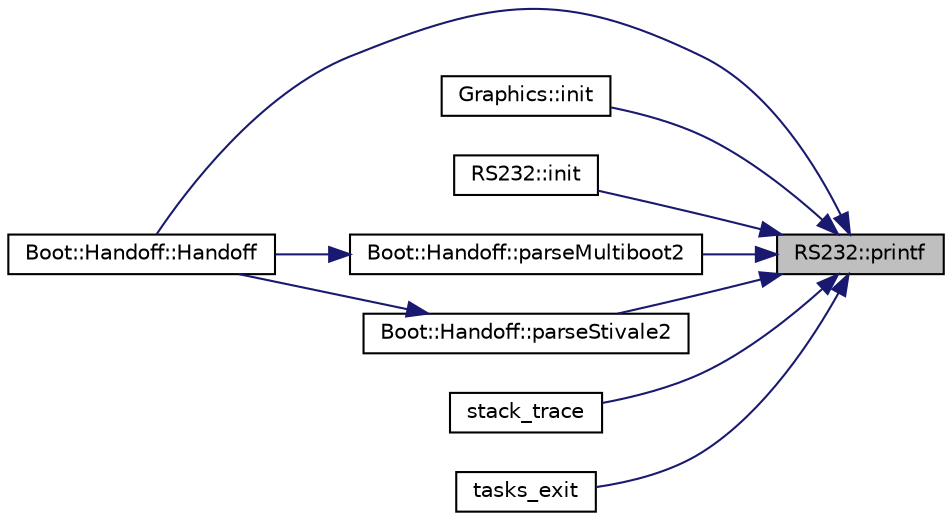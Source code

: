 digraph "RS232::printf"
{
 // LATEX_PDF_SIZE
  edge [fontname="Helvetica",fontsize="10",labelfontname="Helvetica",labelfontsize="10"];
  node [fontname="Helvetica",fontsize="10",shape=record];
  rankdir="RL";
  Node1 [label="RS232::printf",height=0.2,width=0.4,color="black", fillcolor="grey75", style="filled", fontcolor="black",tooltip="Prints a formatted string to serial output."];
  Node1 -> Node2 [dir="back",color="midnightblue",fontsize="10",style="solid",fontname="Helvetica"];
  Node2 [label="Boot::Handoff::Handoff",height=0.2,width=0.4,color="black", fillcolor="white", style="filled",URL="$df/d70/class_boot_1_1_handoff.html#a63449bd33cc1e30ec2b8ae2bf9ef155d",tooltip=" "];
  Node1 -> Node3 [dir="back",color="midnightblue",fontsize="10",style="solid",fontname="Helvetica"];
  Node3 [label="Graphics::init",height=0.2,width=0.4,color="black", fillcolor="white", style="filled",URL="$d6/d9b/namespace_graphics.html#a07a66de579f4136325cb15218dd71110",tooltip="Initializes the framebuffer (if available)"];
  Node1 -> Node4 [dir="back",color="midnightblue",fontsize="10",style="solid",fontname="Helvetica"];
  Node4 [label="RS232::init",height=0.2,width=0.4,color="black", fillcolor="white", style="filled",URL="$d7/d75/namespace_r_s232.html#acbd0855fa0862424053ed439eb77e6b3",tooltip="Activates the RS232 serial driver."];
  Node1 -> Node5 [dir="back",color="midnightblue",fontsize="10",style="solid",fontname="Helvetica"];
  Node5 [label="Boot::Handoff::parseMultiboot2",height=0.2,width=0.4,color="black", fillcolor="white", style="filled",URL="$df/d70/class_boot_1_1_handoff.html#a660bc107223f5e3bf5b8c4604fed265c",tooltip=" "];
  Node5 -> Node2 [dir="back",color="midnightblue",fontsize="10",style="solid",fontname="Helvetica"];
  Node1 -> Node6 [dir="back",color="midnightblue",fontsize="10",style="solid",fontname="Helvetica"];
  Node6 [label="Boot::Handoff::parseStivale2",height=0.2,width=0.4,color="black", fillcolor="white", style="filled",URL="$df/d70/class_boot_1_1_handoff.html#aa2d1c752220db05f3602f99d07d0dca3",tooltip=" "];
  Node6 -> Node2 [dir="back",color="midnightblue",fontsize="10",style="solid",fontname="Helvetica"];
  Node1 -> Node7 [dir="back",color="midnightblue",fontsize="10",style="solid",fontname="Helvetica"];
  Node7 [label="stack_trace",height=0.2,width=0.4,color="black", fillcolor="white", style="filled",URL="$d4/db9/trace_8hpp.html#a9f452d4e0d092c1052a36cd56e9f77b6",tooltip=" "];
  Node1 -> Node8 [dir="back",color="midnightblue",fontsize="10",style="solid",fontname="Helvetica"];
  Node8 [label="tasks_exit",height=0.2,width=0.4,color="black", fillcolor="white", style="filled",URL="$d2/dbd/tasks_8hpp.html#ac7a1f4f04e6d7bdbc47de59c05a61262",tooltip="Exits the current task."];
}
